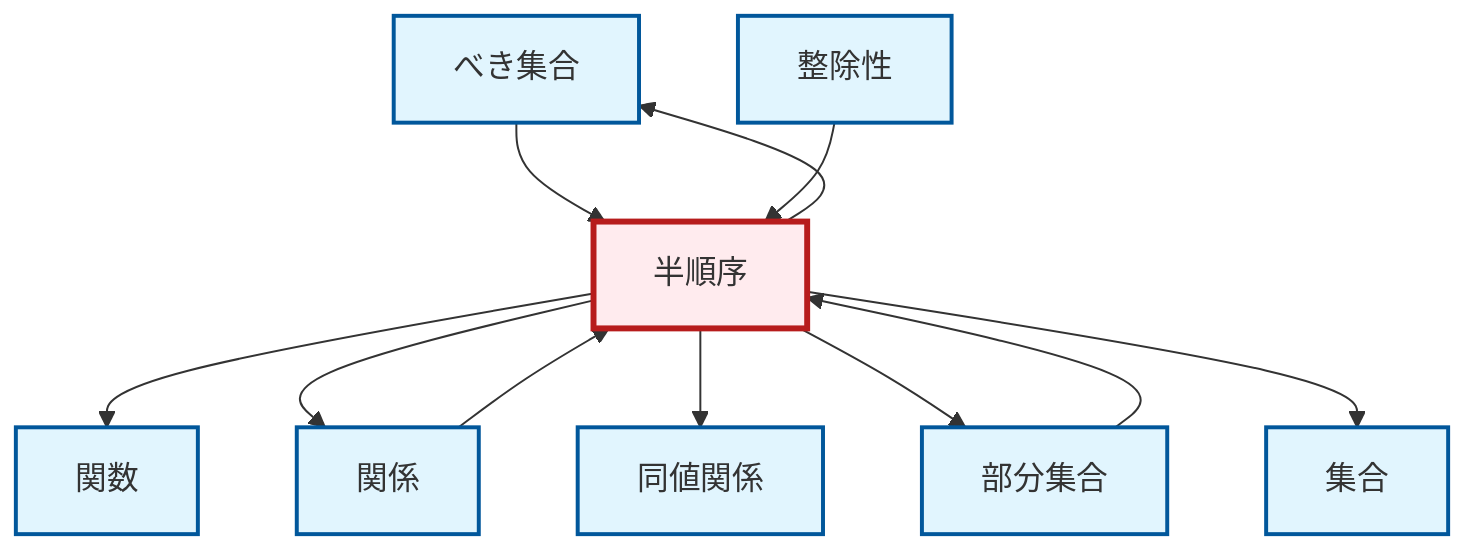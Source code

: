 graph TD
    classDef definition fill:#e1f5fe,stroke:#01579b,stroke-width:2px
    classDef theorem fill:#f3e5f5,stroke:#4a148c,stroke-width:2px
    classDef axiom fill:#fff3e0,stroke:#e65100,stroke-width:2px
    classDef example fill:#e8f5e9,stroke:#1b5e20,stroke-width:2px
    classDef current fill:#ffebee,stroke:#b71c1c,stroke-width:3px
    def-equivalence-relation["同値関係"]:::definition
    def-function["関数"]:::definition
    def-set["集合"]:::definition
    def-power-set["べき集合"]:::definition
    def-relation["関係"]:::definition
    def-divisibility["整除性"]:::definition
    def-subset["部分集合"]:::definition
    def-partial-order["半順序"]:::definition
    def-power-set --> def-partial-order
    def-relation --> def-partial-order
    def-partial-order --> def-function
    def-subset --> def-partial-order
    def-partial-order --> def-relation
    def-partial-order --> def-equivalence-relation
    def-partial-order --> def-subset
    def-divisibility --> def-partial-order
    def-partial-order --> def-set
    def-partial-order --> def-power-set
    class def-partial-order current